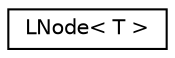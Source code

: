 digraph "Graphical Class Hierarchy"
{
 // LATEX_PDF_SIZE
  edge [fontname="Helvetica",fontsize="10",labelfontname="Helvetica",labelfontsize="10"];
  node [fontname="Helvetica",fontsize="10",shape=record];
  rankdir="LR";
  Node0 [label="LNode\< T \>",height=0.2,width=0.4,color="black", fillcolor="white", style="filled",URL="$struct_l_node.html",tooltip=" "];
}
